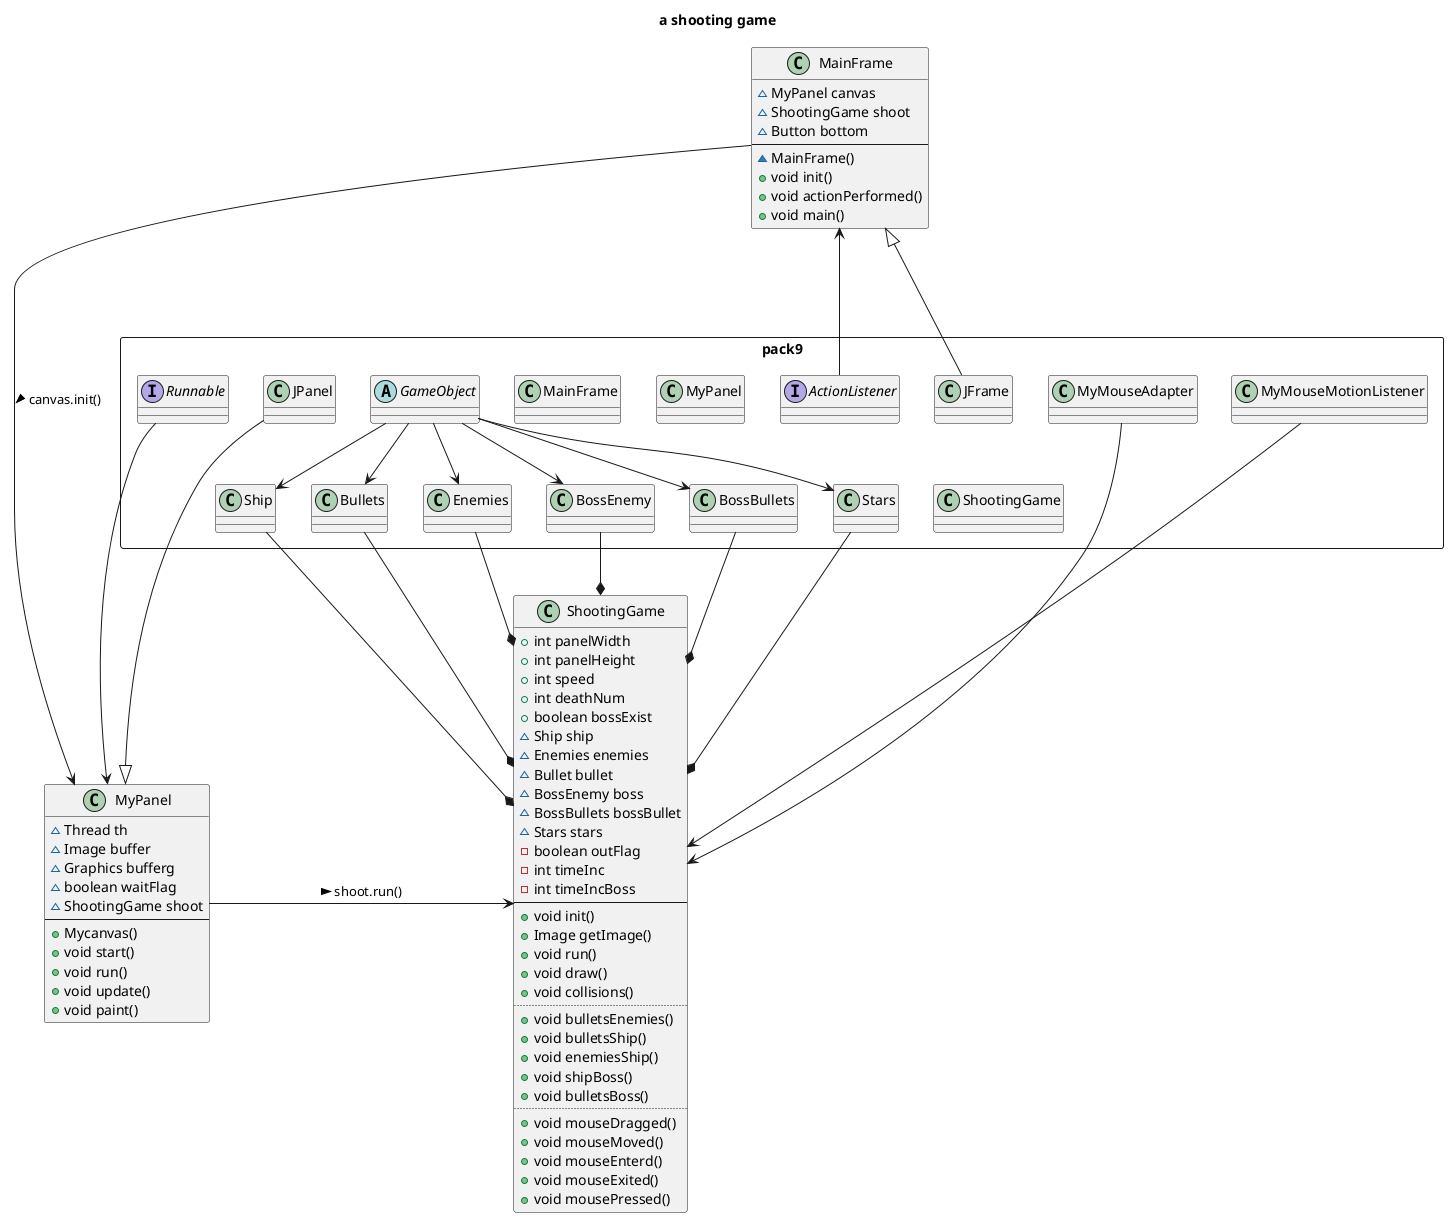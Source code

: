 @startuml
title a shooting game

package pack9 <<Rectangle>> {
    class JFrame
    interface ActionListener
    class MainFrame
    class JPanel
    interface Runnable
    class MyPanel
    class ShootingGame
    abstract class GameObject
    class Ship
    class Bullets
    class Enemies
    class BossEnemy
    class BossBullets
    class Stars
    class MyMouseAdapter
    class MyMouseMotionListener
}

class MainFrame {
    ~MyPanel canvas
    ~ShootingGame shoot
    ~Button bottom
    --
    ~MainFrame()
    +void init()
    +void actionPerformed()
    +void main()
}

class MyPanel {
    ~Thread th
    ~Image buffer
    ~Graphics bufferg
    ~boolean waitFlag
    ~ShootingGame shoot
    --
    +Mycanvas()
    +void start()
    +void run()
    +void update()
    +void paint()
}

class ShootingGame {
    +int panelWidth
    +int panelHeight
    +int speed
    +int deathNum
    +boolean bossExist
    ~Ship ship
    ~Enemies enemies
    ~Bullet bullet
    ~BossEnemy boss
    ~BossBullets bossBullet
    ~Stars stars
    -boolean outFlag
    -int timeInc
    -int timeIncBoss
    --
    +void init()
    +Image getImage()
    +void run()
    +void draw()
    +void collisions()
    ..
    +void bulletsEnemies()
    +void bulletsShip()
    +void enemiesShip()
    +void shipBoss()
    +void bulletsBoss()
    ..
    +void mouseDragged()
    +void mouseMoved()
    +void mouseEnterd()
    +void mouseExited()
    +void mousePressed()
}

JFrame -up--|> MainFrame
ActionListener -up--> MainFrame
MainFrame -right--> MyPanel : canvas.init() >
JPanel -down--|> MyPanel
Runnable -up--> MyPanel
MyPanel -right--> ShootingGame : shoot.run() >
GameObject --> Ship
GameObject --> Bullets
GameObject --> Enemies
GameObject --> BossEnemy
GameObject --> BossBullets
GameObject --> Stars
Ship --* ShootingGame
Enemies --* ShootingGame
Bullets --* ShootingGame
BossEnemy --* ShootingGame
BossBullets --* ShootingGame
Stars --* ShootingGame
MyMouseMotionListener -up--> ShootingGame
MyMouseAdapter -up--> ShootingGame

@enduml